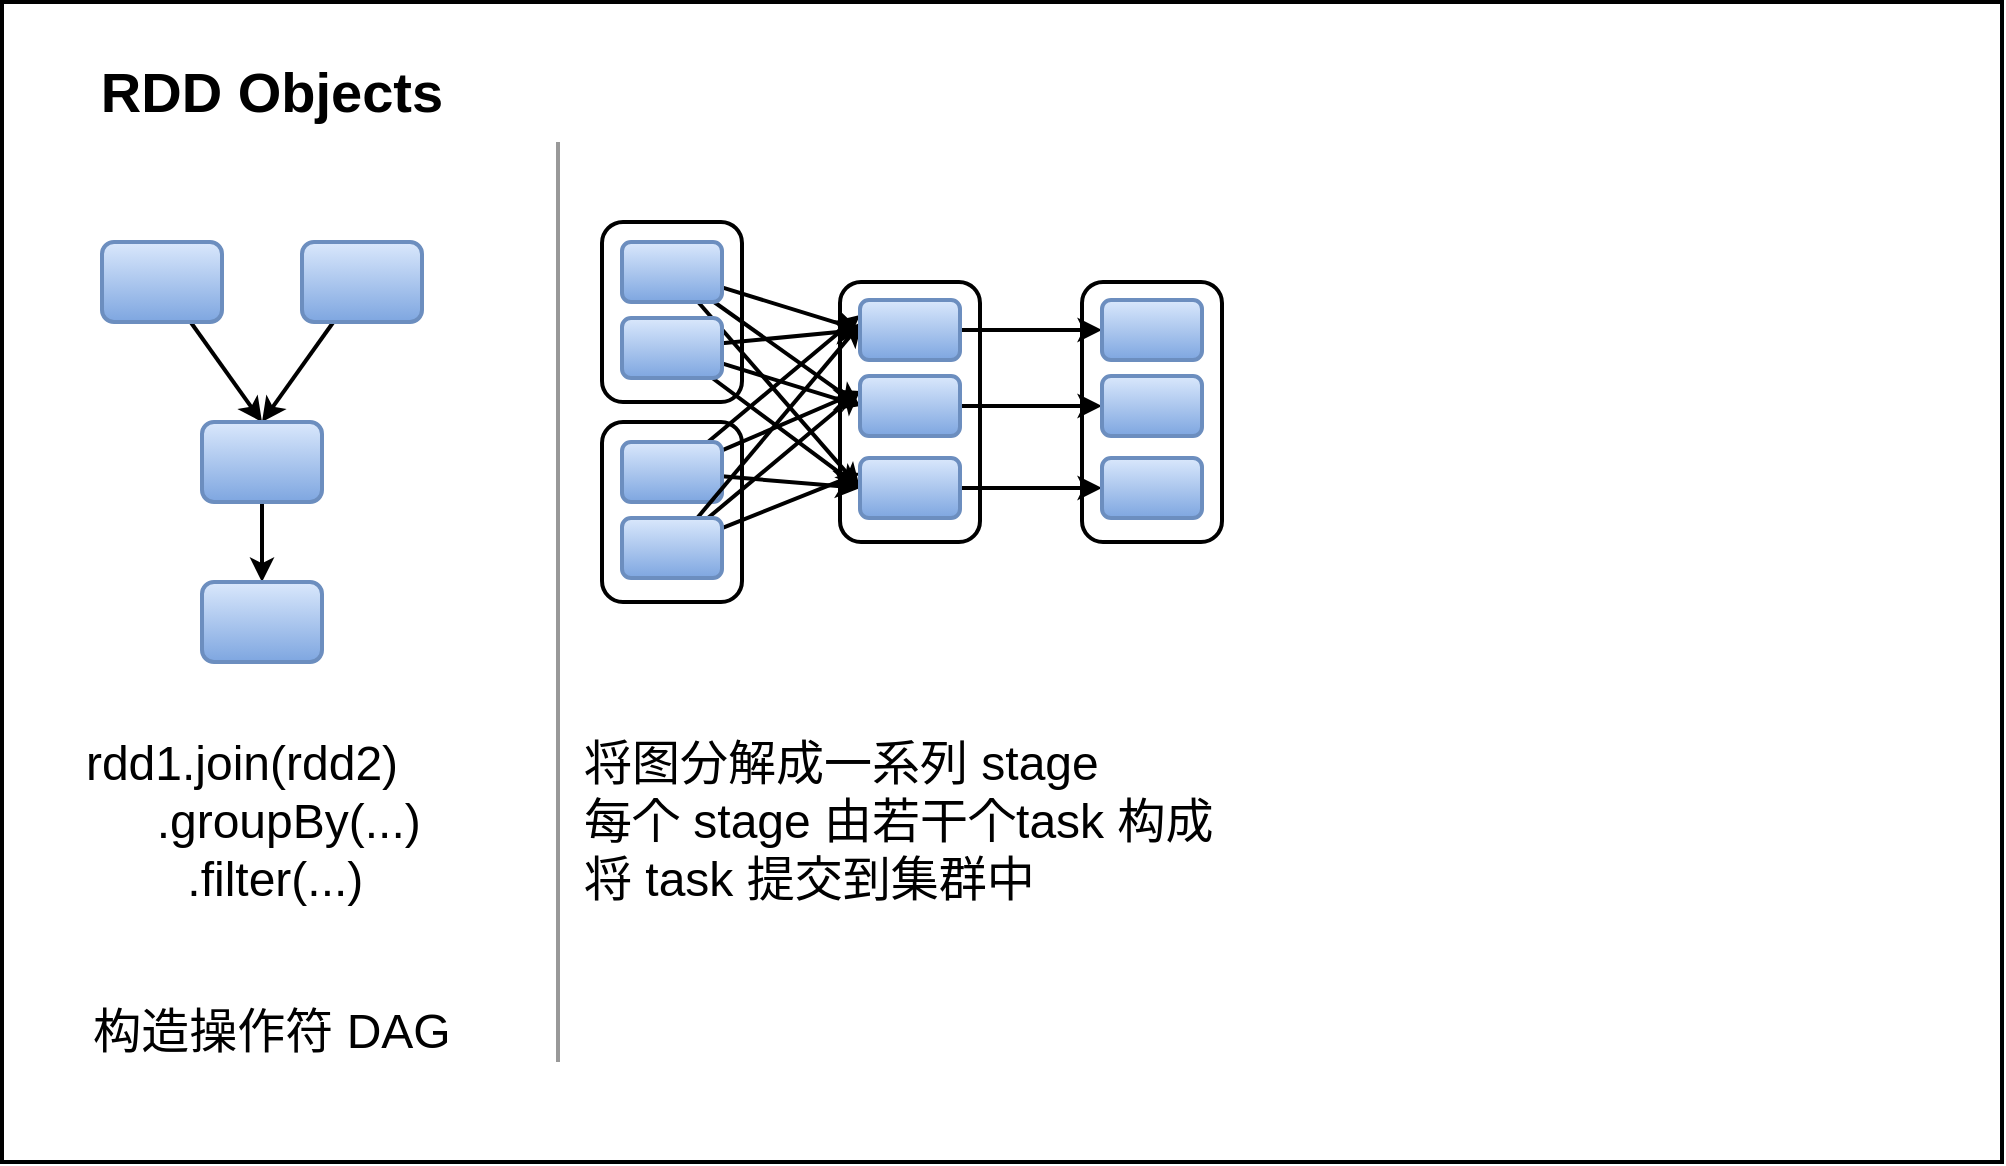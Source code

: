 <mxfile version="16.2.7" type="github">
  <diagram id="kCLuyAf2gFzRpj-ug0Gs" name="Spark执行流程">
    <mxGraphModel dx="1209" dy="711" grid="1" gridSize="10" guides="1" tooltips="1" connect="1" arrows="1" fold="1" page="1" pageScale="1" pageWidth="827" pageHeight="1169" math="0" shadow="0">
      <root>
        <mxCell id="0" />
        <mxCell id="1" parent="0" />
        <mxCell id="vRKNIITZf9hjwW_zpsUb-2" value="" style="rounded=0;whiteSpace=wrap;html=1;strokeWidth=2;" vertex="1" parent="1">
          <mxGeometry x="10" y="20" width="1000" height="580" as="geometry" />
        </mxCell>
        <mxCell id="vRKNIITZf9hjwW_zpsUb-18" value="" style="rounded=1;whiteSpace=wrap;html=1;fontSize=24;strokeWidth=2;fillColor=none;" vertex="1" parent="1">
          <mxGeometry x="310" y="130" width="70" height="90" as="geometry" />
        </mxCell>
        <mxCell id="vRKNIITZf9hjwW_zpsUb-3" value="RDD Objects" style="text;html=1;strokeColor=none;fillColor=none;align=center;verticalAlign=middle;whiteSpace=wrap;rounded=0;strokeWidth=24;fontSize=28;fontStyle=1" vertex="1" parent="1">
          <mxGeometry x="45" y="50" width="200" height="30" as="geometry" />
        </mxCell>
        <mxCell id="vRKNIITZf9hjwW_zpsUb-8" style="rounded=0;orthogonalLoop=1;jettySize=auto;html=1;entryX=0.5;entryY=0;entryDx=0;entryDy=0;fontSize=2;strokeWidth=2;" edge="1" parent="1" source="vRKNIITZf9hjwW_zpsUb-4" target="vRKNIITZf9hjwW_zpsUb-6">
          <mxGeometry relative="1" as="geometry" />
        </mxCell>
        <mxCell id="vRKNIITZf9hjwW_zpsUb-4" value="" style="rounded=1;whiteSpace=wrap;html=1;fontSize=2;strokeWidth=2;fillColor=#dae8fc;gradientColor=#7ea6e0;strokeColor=#6c8ebf;" vertex="1" parent="1">
          <mxGeometry x="60" y="140" width="60" height="40" as="geometry" />
        </mxCell>
        <mxCell id="vRKNIITZf9hjwW_zpsUb-9" style="edgeStyle=none;rounded=0;orthogonalLoop=1;jettySize=auto;html=1;entryX=0.5;entryY=0;entryDx=0;entryDy=0;fontSize=2;strokeWidth=2;" edge="1" parent="1" source="vRKNIITZf9hjwW_zpsUb-5" target="vRKNIITZf9hjwW_zpsUb-6">
          <mxGeometry relative="1" as="geometry" />
        </mxCell>
        <mxCell id="vRKNIITZf9hjwW_zpsUb-5" value="" style="rounded=1;whiteSpace=wrap;html=1;fontSize=2;strokeWidth=2;fillColor=#dae8fc;gradientColor=#7ea6e0;strokeColor=#6c8ebf;" vertex="1" parent="1">
          <mxGeometry x="160" y="140" width="60" height="40" as="geometry" />
        </mxCell>
        <mxCell id="vRKNIITZf9hjwW_zpsUb-10" style="edgeStyle=none;rounded=0;orthogonalLoop=1;jettySize=auto;html=1;entryX=0.5;entryY=0;entryDx=0;entryDy=0;fontSize=2;strokeWidth=2;" edge="1" parent="1" source="vRKNIITZf9hjwW_zpsUb-6" target="vRKNIITZf9hjwW_zpsUb-7">
          <mxGeometry relative="1" as="geometry" />
        </mxCell>
        <mxCell id="vRKNIITZf9hjwW_zpsUb-6" value="" style="rounded=1;whiteSpace=wrap;html=1;fontSize=2;strokeWidth=2;fillColor=#dae8fc;gradientColor=#7ea6e0;strokeColor=#6c8ebf;" vertex="1" parent="1">
          <mxGeometry x="110" y="230" width="60" height="40" as="geometry" />
        </mxCell>
        <mxCell id="vRKNIITZf9hjwW_zpsUb-7" value="" style="rounded=1;whiteSpace=wrap;html=1;fontSize=2;strokeWidth=2;fillColor=#dae8fc;gradientColor=#7ea6e0;strokeColor=#6c8ebf;" vertex="1" parent="1">
          <mxGeometry x="110" y="310" width="60" height="40" as="geometry" />
        </mxCell>
        <mxCell id="vRKNIITZf9hjwW_zpsUb-11" value="rdd1.join(rdd2)&amp;nbsp; &amp;nbsp; &amp;nbsp; &amp;nbsp; .groupBy(...)&lt;br style=&quot;font-size: 24px;&quot;&gt;&amp;nbsp; .filter(...)" style="text;html=1;strokeColor=none;fillColor=none;align=center;verticalAlign=middle;whiteSpace=wrap;rounded=0;fontSize=24;" vertex="1" parent="1">
          <mxGeometry x="45" y="390" width="190" height="80" as="geometry" />
        </mxCell>
        <mxCell id="vRKNIITZf9hjwW_zpsUb-12" value="构造操作符 DAG" style="text;html=1;strokeColor=none;fillColor=none;align=center;verticalAlign=middle;whiteSpace=wrap;rounded=0;fontSize=24;" vertex="1" parent="1">
          <mxGeometry x="25" y="520" width="240" height="30" as="geometry" />
        </mxCell>
        <mxCell id="vRKNIITZf9hjwW_zpsUb-14" value="" style="endArrow=none;html=1;rounded=0;fontSize=28;strokeWidth=2;strokeColor=#999999;" edge="1" parent="1">
          <mxGeometry width="50" height="50" relative="1" as="geometry">
            <mxPoint x="288" y="550" as="sourcePoint" />
            <mxPoint x="288" y="90" as="targetPoint" />
          </mxGeometry>
        </mxCell>
        <mxCell id="vRKNIITZf9hjwW_zpsUb-30" style="edgeStyle=none;rounded=0;orthogonalLoop=1;jettySize=auto;html=1;entryX=0;entryY=0.5;entryDx=0;entryDy=0;fontSize=24;strokeColor=#000000;strokeWidth=2;" edge="1" parent="1" source="vRKNIITZf9hjwW_zpsUb-15" target="vRKNIITZf9hjwW_zpsUb-23">
          <mxGeometry relative="1" as="geometry" />
        </mxCell>
        <mxCell id="vRKNIITZf9hjwW_zpsUb-32" style="edgeStyle=none;rounded=0;orthogonalLoop=1;jettySize=auto;html=1;entryX=0;entryY=0.5;entryDx=0;entryDy=0;fontSize=24;strokeColor=#000000;strokeWidth=2;" edge="1" parent="1" source="vRKNIITZf9hjwW_zpsUb-15" target="vRKNIITZf9hjwW_zpsUb-24">
          <mxGeometry relative="1" as="geometry" />
        </mxCell>
        <mxCell id="vRKNIITZf9hjwW_zpsUb-33" style="edgeStyle=none;rounded=0;orthogonalLoop=1;jettySize=auto;html=1;entryX=0;entryY=0.5;entryDx=0;entryDy=0;fontSize=24;strokeColor=#000000;strokeWidth=2;" edge="1" parent="1" source="vRKNIITZf9hjwW_zpsUb-15" target="vRKNIITZf9hjwW_zpsUb-25">
          <mxGeometry relative="1" as="geometry" />
        </mxCell>
        <mxCell id="vRKNIITZf9hjwW_zpsUb-15" value="" style="rounded=1;whiteSpace=wrap;html=1;fontSize=2;strokeWidth=2;fillColor=#dae8fc;gradientColor=#7ea6e0;strokeColor=#6c8ebf;" vertex="1" parent="1">
          <mxGeometry x="320" y="140" width="50" height="30" as="geometry" />
        </mxCell>
        <mxCell id="vRKNIITZf9hjwW_zpsUb-31" style="edgeStyle=none;rounded=0;orthogonalLoop=1;jettySize=auto;html=1;entryX=0;entryY=0.5;entryDx=0;entryDy=0;fontSize=24;strokeColor=#000000;strokeWidth=2;" edge="1" parent="1" source="vRKNIITZf9hjwW_zpsUb-17" target="vRKNIITZf9hjwW_zpsUb-23">
          <mxGeometry relative="1" as="geometry" />
        </mxCell>
        <mxCell id="vRKNIITZf9hjwW_zpsUb-34" style="edgeStyle=none;rounded=0;orthogonalLoop=1;jettySize=auto;html=1;entryX=0;entryY=0.5;entryDx=0;entryDy=0;fontSize=24;strokeColor=#000000;strokeWidth=2;" edge="1" parent="1" source="vRKNIITZf9hjwW_zpsUb-17" target="vRKNIITZf9hjwW_zpsUb-24">
          <mxGeometry relative="1" as="geometry" />
        </mxCell>
        <mxCell id="vRKNIITZf9hjwW_zpsUb-36" style="edgeStyle=none;rounded=0;orthogonalLoop=1;jettySize=auto;html=1;entryX=0;entryY=0.5;entryDx=0;entryDy=0;fontSize=24;strokeColor=#000000;strokeWidth=2;" edge="1" parent="1" source="vRKNIITZf9hjwW_zpsUb-17" target="vRKNIITZf9hjwW_zpsUb-25">
          <mxGeometry relative="1" as="geometry" />
        </mxCell>
        <mxCell id="vRKNIITZf9hjwW_zpsUb-17" value="" style="rounded=1;whiteSpace=wrap;html=1;fontSize=2;strokeWidth=2;fillColor=#dae8fc;gradientColor=#7ea6e0;strokeColor=#6c8ebf;" vertex="1" parent="1">
          <mxGeometry x="320" y="178" width="50" height="30" as="geometry" />
        </mxCell>
        <mxCell id="vRKNIITZf9hjwW_zpsUb-19" value="" style="rounded=1;whiteSpace=wrap;html=1;fontSize=24;strokeWidth=2;fillColor=none;" vertex="1" parent="1">
          <mxGeometry x="310" y="230" width="70" height="90" as="geometry" />
        </mxCell>
        <mxCell id="vRKNIITZf9hjwW_zpsUb-35" style="edgeStyle=none;rounded=0;orthogonalLoop=1;jettySize=auto;html=1;entryX=0;entryY=0.25;entryDx=0;entryDy=0;fontSize=24;strokeColor=#000000;strokeWidth=2;" edge="1" parent="1" source="vRKNIITZf9hjwW_zpsUb-20" target="vRKNIITZf9hjwW_zpsUb-23">
          <mxGeometry relative="1" as="geometry" />
        </mxCell>
        <mxCell id="vRKNIITZf9hjwW_zpsUb-37" style="edgeStyle=none;rounded=0;orthogonalLoop=1;jettySize=auto;html=1;entryX=0;entryY=0.25;entryDx=0;entryDy=0;fontSize=24;strokeColor=#000000;strokeWidth=2;" edge="1" parent="1" source="vRKNIITZf9hjwW_zpsUb-20" target="vRKNIITZf9hjwW_zpsUb-24">
          <mxGeometry relative="1" as="geometry" />
        </mxCell>
        <mxCell id="vRKNIITZf9hjwW_zpsUb-38" style="edgeStyle=none;rounded=0;orthogonalLoop=1;jettySize=auto;html=1;entryX=0;entryY=0.5;entryDx=0;entryDy=0;fontSize=24;strokeColor=#000000;strokeWidth=2;" edge="1" parent="1" source="vRKNIITZf9hjwW_zpsUb-20" target="vRKNIITZf9hjwW_zpsUb-25">
          <mxGeometry relative="1" as="geometry" />
        </mxCell>
        <mxCell id="vRKNIITZf9hjwW_zpsUb-20" value="" style="rounded=1;whiteSpace=wrap;html=1;fontSize=2;strokeWidth=2;fillColor=#dae8fc;gradientColor=#7ea6e0;strokeColor=#6c8ebf;" vertex="1" parent="1">
          <mxGeometry x="320" y="240" width="50" height="30" as="geometry" />
        </mxCell>
        <mxCell id="vRKNIITZf9hjwW_zpsUb-39" style="edgeStyle=none;rounded=0;orthogonalLoop=1;jettySize=auto;html=1;entryX=0.157;entryY=0.154;entryDx=0;entryDy=0;entryPerimeter=0;fontSize=24;strokeColor=#000000;strokeWidth=2;" edge="1" parent="1" source="vRKNIITZf9hjwW_zpsUb-21" target="vRKNIITZf9hjwW_zpsUb-22">
          <mxGeometry relative="1" as="geometry" />
        </mxCell>
        <mxCell id="vRKNIITZf9hjwW_zpsUb-40" style="edgeStyle=none;rounded=0;orthogonalLoop=1;jettySize=auto;html=1;entryX=0;entryY=0.25;entryDx=0;entryDy=0;fontSize=24;strokeColor=#000000;strokeWidth=2;" edge="1" parent="1" source="vRKNIITZf9hjwW_zpsUb-21" target="vRKNIITZf9hjwW_zpsUb-24">
          <mxGeometry relative="1" as="geometry" />
        </mxCell>
        <mxCell id="vRKNIITZf9hjwW_zpsUb-41" style="edgeStyle=none;rounded=0;orthogonalLoop=1;jettySize=auto;html=1;entryX=0;entryY=0.25;entryDx=0;entryDy=0;fontSize=24;strokeColor=#000000;strokeWidth=2;" edge="1" parent="1" source="vRKNIITZf9hjwW_zpsUb-21" target="vRKNIITZf9hjwW_zpsUb-25">
          <mxGeometry relative="1" as="geometry" />
        </mxCell>
        <mxCell id="vRKNIITZf9hjwW_zpsUb-21" value="" style="rounded=1;whiteSpace=wrap;html=1;fontSize=2;strokeWidth=2;fillColor=#dae8fc;gradientColor=#7ea6e0;strokeColor=#6c8ebf;" vertex="1" parent="1">
          <mxGeometry x="320" y="278" width="50" height="30" as="geometry" />
        </mxCell>
        <mxCell id="vRKNIITZf9hjwW_zpsUb-22" value="" style="rounded=1;whiteSpace=wrap;html=1;fontSize=24;strokeWidth=2;fillColor=none;" vertex="1" parent="1">
          <mxGeometry x="429" y="160" width="70" height="130" as="geometry" />
        </mxCell>
        <mxCell id="vRKNIITZf9hjwW_zpsUb-42" style="edgeStyle=none;rounded=0;orthogonalLoop=1;jettySize=auto;html=1;entryX=0;entryY=0.5;entryDx=0;entryDy=0;fontSize=24;strokeColor=#000000;strokeWidth=2;" edge="1" parent="1" source="vRKNIITZf9hjwW_zpsUb-23" target="vRKNIITZf9hjwW_zpsUb-27">
          <mxGeometry relative="1" as="geometry" />
        </mxCell>
        <mxCell id="vRKNIITZf9hjwW_zpsUb-23" value="" style="rounded=1;whiteSpace=wrap;html=1;fontSize=2;strokeWidth=2;fillColor=#dae8fc;gradientColor=#7ea6e0;strokeColor=#6c8ebf;" vertex="1" parent="1">
          <mxGeometry x="439" y="169" width="50" height="30" as="geometry" />
        </mxCell>
        <mxCell id="vRKNIITZf9hjwW_zpsUb-43" style="edgeStyle=none;rounded=0;orthogonalLoop=1;jettySize=auto;html=1;entryX=0;entryY=0.5;entryDx=0;entryDy=0;fontSize=24;strokeColor=#000000;strokeWidth=2;" edge="1" parent="1" source="vRKNIITZf9hjwW_zpsUb-24" target="vRKNIITZf9hjwW_zpsUb-28">
          <mxGeometry relative="1" as="geometry" />
        </mxCell>
        <mxCell id="vRKNIITZf9hjwW_zpsUb-24" value="" style="rounded=1;whiteSpace=wrap;html=1;fontSize=2;strokeWidth=2;fillColor=#dae8fc;gradientColor=#7ea6e0;strokeColor=#6c8ebf;" vertex="1" parent="1">
          <mxGeometry x="439" y="207" width="50" height="30" as="geometry" />
        </mxCell>
        <mxCell id="vRKNIITZf9hjwW_zpsUb-44" style="edgeStyle=none;rounded=0;orthogonalLoop=1;jettySize=auto;html=1;entryX=0;entryY=0.5;entryDx=0;entryDy=0;fontSize=24;strokeColor=#000000;strokeWidth=2;" edge="1" parent="1" source="vRKNIITZf9hjwW_zpsUb-25" target="vRKNIITZf9hjwW_zpsUb-29">
          <mxGeometry relative="1" as="geometry" />
        </mxCell>
        <mxCell id="vRKNIITZf9hjwW_zpsUb-25" value="" style="rounded=1;whiteSpace=wrap;html=1;fontSize=2;strokeWidth=2;fillColor=#dae8fc;gradientColor=#7ea6e0;strokeColor=#6c8ebf;" vertex="1" parent="1">
          <mxGeometry x="439" y="248" width="50" height="30" as="geometry" />
        </mxCell>
        <mxCell id="vRKNIITZf9hjwW_zpsUb-26" value="" style="rounded=1;whiteSpace=wrap;html=1;fontSize=24;strokeWidth=2;fillColor=none;" vertex="1" parent="1">
          <mxGeometry x="550" y="160" width="70" height="130" as="geometry" />
        </mxCell>
        <mxCell id="vRKNIITZf9hjwW_zpsUb-27" value="" style="rounded=1;whiteSpace=wrap;html=1;fontSize=2;strokeWidth=2;fillColor=#dae8fc;gradientColor=#7ea6e0;strokeColor=#6c8ebf;" vertex="1" parent="1">
          <mxGeometry x="560" y="169" width="50" height="30" as="geometry" />
        </mxCell>
        <mxCell id="vRKNIITZf9hjwW_zpsUb-28" value="" style="rounded=1;whiteSpace=wrap;html=1;fontSize=2;strokeWidth=2;fillColor=#dae8fc;gradientColor=#7ea6e0;strokeColor=#6c8ebf;" vertex="1" parent="1">
          <mxGeometry x="560" y="207" width="50" height="30" as="geometry" />
        </mxCell>
        <mxCell id="vRKNIITZf9hjwW_zpsUb-29" value="" style="rounded=1;whiteSpace=wrap;html=1;fontSize=2;strokeWidth=2;fillColor=#dae8fc;gradientColor=#7ea6e0;strokeColor=#6c8ebf;" vertex="1" parent="1">
          <mxGeometry x="560" y="248" width="50" height="30" as="geometry" />
        </mxCell>
        <mxCell id="vRKNIITZf9hjwW_zpsUb-45" value="&lt;div&gt;将图分解成一系列 stage&lt;/div&gt;&lt;div&gt;每个 stage 由若干个task 构成&lt;/div&gt;&lt;div&gt;将 task 提交到集群中&lt;/div&gt;" style="text;html=1;strokeColor=none;fillColor=none;align=left;verticalAlign=middle;whiteSpace=wrap;rounded=0;fontSize=24;" vertex="1" parent="1">
          <mxGeometry x="299" y="365" width="330" height="130" as="geometry" />
        </mxCell>
      </root>
    </mxGraphModel>
  </diagram>
</mxfile>
